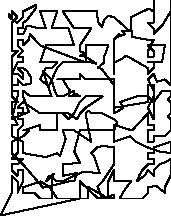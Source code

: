 unitsize(0.001cm);
// 70512.9
draw((200,400)--(200,500));
draw((200,500)--(200,600));
draw((200,600)--(200,700));
draw((200,700)--(300,600));
draw((300,600)--(300,500));
draw((300,500)--(300,400));
draw((300,400)--(400,600));
draw((400,600)--(400,700));
draw((400,700)--(400,800));
draw((400,800)--(300,800));
draw((300,800)--(300,700));
draw((300,700)--(200,800));
draw((200,800)--(200,900));
draw((200,900)--(300,900));
draw((300,900)--(400,1000));
draw((400,1000)--(300,1000));
draw((300,1000)--(200,1000));
draw((200,1000)--(300,1100));
draw((300,1100)--(300,1200));
draw((300,1200)--(300,1300));
draw((300,1300)--(300,1400));
draw((300,1400)--(300,1500));
draw((300,1500)--(400,1600));
draw((400,1600)--(400,1700));
draw((400,1700)--(300,1700));
draw((300,1700)--(300,1800));
draw((300,1800)--(400,1800));
draw((400,1800)--(400,1900));
draw((400,1900)--(300,1900));
draw((300,1900)--(400,2000));
draw((400,2000)--(700,1800));
draw((700,1800)--(800,1800));
draw((800,1800)--(900,1800));
draw((900,1800)--(1100,1800));
draw((1100,1800)--(1200,1700));
draw((1200,1700)--(1300,1800));
draw((1300,1800)--(1400,2000));
draw((1400,2000)--(1500,2100));
draw((1500,2100)--(1600,2100));
draw((1600,2100)--(1700,2100));
draw((1700,2100)--(1800,2100));
draw((1800,2100)--(1500,1900));
draw((1500,1900)--(1400,1800));
draw((1400,1800)--(1350,1700));
draw((1350,1700)--(1200,1800));
draw((1200,1800)--(1000,1800));
draw((1000,1800)--(1000,1629));
draw((1000,1629)--(1000,1500));
draw((1000,1500)--(900,1500));
draw((900,1500)--(800,1500));
draw((800,1500)--(700,1500));
draw((700,1500)--(700,1600));
draw((700,1600)--(400,1500));
draw((400,1500)--(500,1500));
draw((500,1500)--(400,1400));
draw((400,1400)--(200,1300));
draw((200,1300)--(200,1200));
draw((200,1200)--(200,1100));
draw((200,1100)--(400,900));
draw((400,900)--(750,490));
draw((750,490)--(1200,600));
draw((1200,600)--(1300,600));
draw((1300,600)--(1350,750));
draw((1350,750)--(1100,700));
draw((1100,700)--(1100,900));
draw((1100,900)--(1400,930));
draw((1400,930)--(1300,1130));
draw((1300,1130)--(1400,1500));
draw((1400,1500)--(1500,1500));
draw((1500,1500)--(1600,1500));
draw((1600,1500)--(1700,1500));
draw((1700,1500)--(1800,1500));
draw((1800,1500)--(2000,1500));
draw((2000,1500)--(2060,1650));
draw((2060,1650)--(2000,1700));
draw((2000,1700)--(1800,1800));
draw((1800,1800)--(1700,1800));
draw((1700,1800)--(1600,1800));
draw((1600,1800)--(1550,1850));
draw((1550,1850)--(1500,1800));
draw((1500,1800)--(1600,1300));
draw((1600,1300)--(1300,1500));
draw((1300,1500)--(1200,1500));
draw((1200,1500)--(1100,1500));
draw((1100,1500)--(1150,1350));
draw((1150,1350)--(1050,1050));
draw((1050,1050)--(1000,1100));
draw((1000,1100)--(800,1030));
draw((800,1030)--(400,1100));
draw((400,1100)--(400,1200));
draw((400,1200)--(400,1300));
draw((400,1300)--(200,1400));
draw((200,1400)--(200,1500));
draw((200,1500)--(200,1600));
draw((200,1600)--(300,1600));
draw((300,1600)--(200,1800));
draw((200,1800)--(200,1900));
draw((200,1900)--(200,2000));
draw((200,2000)--(300,2000));
draw((300,2000)--(200,2100));
draw((200,2100)--(200,2400));
draw((200,2400)--(200,2600));
draw((200,2600)--(200,2700));
draw((200,2700)--(200,2800));
draw((200,2800)--(300,2900));
draw((300,2900)--(200,2900));
draw((200,2900)--(200,3000));
draw((200,3000)--(200,3100));
draw((200,3100)--(200,3200));
draw((200,3200)--(200,3300));
draw((200,3300)--(200,3400));
draw((200,3400)--(300,3500));
draw((300,3500)--(200,3600));
draw((200,3600)--(200,3500));
draw((200,3500)--(150,3550));
draw((150,3550)--(150,3500));
draw((150,3500)--(300,3400));
draw((300,3400)--(400,3500));
draw((400,3500)--(400,3600));
draw((400,3600)--(620,3709));
draw((620,3709)--(620,3650));
draw((620,3650)--(469,3450));
draw((469,3450)--(400,3400));
draw((400,3400)--(400,3300));
draw((400,3300)--(300,3300));
draw((300,3300)--(300,3200));
draw((300,3200)--(400,3200));
draw((400,3200)--(469,3350));
draw((469,3350)--(700,3300));
draw((700,3300)--(800,3300));
draw((800,3300)--(700,3600));
draw((700,3600)--(800,3600));
draw((800,3600)--(900,3600));
draw((900,3600)--(1000,3600));
draw((1000,3600)--(900,3300));
draw((900,3300)--(1000,3300));
draw((1000,3300)--(1100,3300));
draw((1100,3300)--(1200,3300));
draw((1200,3300)--(1300,3000));
draw((1300,3000)--(1200,3000));
draw((1200,3000)--(1100,3000));
draw((1100,3000)--(1000,3000));
draw((1000,3000)--(900,3000));
draw((900,3000)--(800,3000));
draw((800,3000)--(700,2700));
draw((700,2700)--(800,2700));
draw((800,2700)--(900,2700));
draw((900,2700)--(1000,2700));
draw((1000,2700)--(910,2600));
draw((910,2600)--(800,2600));
draw((800,2600)--(700,2400));
draw((700,2400)--(850,2280));
draw((850,2280)--(1000,2600));
draw((1000,2600)--(1100,2700));
draw((1100,2700)--(1200,2700));
draw((1200,2700)--(1300,2700));
draw((1300,2700)--(1400,2700));
draw((1400,2700)--(1600,2700));
draw((1600,2700)--(1690,2680));
draw((1690,2680)--(1500,2800));
draw((1500,2800)--(1400,2820));
draw((1400,2820)--(1500,2860));
draw((1500,2860)--(1400,2900));
draw((1400,2900)--(1400,3000));
draw((1400,3000)--(1600,3300));
draw((1600,3300)--(1500,3300));
draw((1500,3300)--(1400,3300));
draw((1400,3300)--(1300,3300));
draw((1300,3300)--(1100,3600));
draw((1100,3600)--(1200,3600));
draw((1200,3600)--(1300,3600));
draw((1300,3600)--(1400,3600));
draw((1400,3600)--(1500,3600));
draw((1500,3600)--(1600,3600));
draw((1600,3600)--(1700,3600));
draw((1700,3600)--(1720,3409));
draw((1720,3409)--(1790,3330));
draw((1790,3330)--(1829,3450));
draw((1829,3450)--(1900,3520));
draw((1900,3520)--(2000,3500));
draw((2000,3500)--(2280,3250));
draw((2280,3250)--(2150,3250));
draw((2150,3250)--(2200,3200));
draw((2200,3200)--(2050,3150));
draw((2050,3150)--(2100,3200));
draw((2100,3200)--(2000,3100));
draw((2000,3100)--(2000,3000));
draw((2000,3000)--(2000,2900));
draw((2000,2900)--(2000,2800));
draw((2000,2800)--(2000,2500));
draw((2000,2500)--(2000,2600));
draw((2000,2600)--(2000,2700));
draw((2000,2700)--(2120,2750));
draw((2120,2750)--(2220,2820));
draw((2220,2820)--(2600,2600));
draw((2600,2600)--(2600,2500));
draw((2600,2500)--(2700,2600));
draw((2700,2600)--(2700,2700));
draw((2700,2700)--(2600,2700));
draw((2600,2700)--(2850,2700));
draw((2850,2700)--(2900,3000));
draw((2900,3000)--(2700,3000));
draw((2700,3000)--(2600,3000));
draw((2600,3000)--(2700,2900));
draw((2700,2900)--(2700,2800));
draw((2700,2800)--(2600,2800));
draw((2600,2800)--(2600,2900));
draw((2600,2900)--(2700,3100));
draw((2700,3100)--(2600,3100));
draw((2600,3100)--(2320,3150));
draw((2320,3150)--(2300,3400));
draw((2300,3400)--(2300,3500));
draw((2300,3500)--(2620,3650));
draw((2620,3650)--(2700,3600));
draw((2700,3600)--(2700,3700));
draw((2700,3700)--(2700,3800));
draw((2700,3800)--(2700,3500));
draw((2700,3500)--(2700,3400));
draw((2700,3400)--(2600,3400));
draw((2600,3400)--(2700,3300));
draw((2700,3300)--(2700,3200));
draw((2700,3200)--(2850,3350));
draw((2850,3350)--(3000,3600));
draw((3000,3600)--(3000,3700));
draw((3000,3700)--(3000,3800));
draw((3000,3800)--(3000,3500));
draw((3000,3500)--(3000,3400));
draw((3000,3400)--(3000,3300));
draw((3000,3300)--(3000,3200));
draw((3000,3200)--(3000,3100));
draw((3000,3100)--(3000,3000));
draw((3000,3000)--(3000,2900));
draw((3000,2900)--(3000,2800));
draw((3000,2800)--(3000,2700));
draw((3000,2700)--(3000,2600));
draw((3000,2600)--(3000,2500));
draw((3000,2500)--(3000,2300));
draw((3000,2300)--(2900,2400));
draw((2900,2400)--(2760,2360));
draw((2760,2360)--(2700,2500));
draw((2700,2500)--(2600,2400));
draw((2600,2400)--(2700,2200));
draw((2700,2200)--(2700,1900));
draw((2700,1900)--(2700,1800));
draw((2700,1800)--(2700,1700));
draw((2700,1700)--(2600,1900));
draw((2600,1900)--(2700,2100));
draw((2700,2100)--(2700,2300));
draw((2700,2300)--(2600,2300));
draw((2600,2300)--(2600,2200));
draw((2600,2200)--(2600,2000));
draw((2600,2000)--(2000,1900));
draw((2000,1900)--(2000,2100));
draw((2000,2100)--(2000,2200));
draw((2000,2200)--(2000,2400));
draw((2000,2400)--(1800,2400));
draw((1800,2400)--(1700,2400));
draw((1700,2400)--(1600,2400));
draw((1600,2400)--(1500,2400));
draw((1500,2400)--(1400,2500));
draw((1400,2500)--(1400,2400));
draw((1400,2400)--(1300,2400));
draw((1300,2400)--(1200,2400));
draw((1200,2400)--(1000,2400));
draw((1000,2400)--(1100,2400));
draw((1100,2400)--(1170,2280));
draw((1170,2280)--(1220,2210));
draw((1220,2210)--(1200,2100));
draw((1200,2100)--(1350,2140));
draw((1350,2140)--(1400,2100));
draw((1400,2100)--(1300,2100));
draw((1300,2100)--(1300,2200));
draw((1300,2200)--(1100,2100));
draw((1100,2100)--(1000,2100));
draw((1000,2100)--(950,2220));
draw((950,2220)--(900,2400));
draw((900,2400)--(750,2550));
draw((750,2550)--(800,2400));
draw((800,2400)--(900,2100));
draw((900,2100)--(800,2100));
draw((800,2100)--(700,2100));
draw((700,2100)--(530,2100));
draw((530,2100)--(400,2200));
draw((400,2200)--(400,2100));
draw((400,2100)--(500,1829));
draw((500,1829)--(200,1700));
draw((200,1700)--(300,2100));
draw((300,2100)--(300,2200));
draw((300,2200)--(200,2200));
draw((200,2200)--(200,2300));
draw((200,2300)--(300,2300));
draw((300,2300)--(300,2400));
draw((300,2400)--(400,2300));
draw((400,2300)--(540,2330));
draw((540,2330)--(540,2430));
draw((540,2430)--(469,2550));
draw((469,2550)--(400,2600));
draw((400,2600)--(300,2600));
draw((300,2600)--(400,2500));
draw((400,2500)--(400,2400));
draw((400,2400)--(300,2500));
draw((300,2500)--(200,2500));
draw((200,2500)--(300,2700));
draw((300,2700)--(400,2700));
draw((400,2700)--(400,2800));
draw((400,2800)--(300,2800));
draw((300,2800)--(400,2900));
draw((400,2900)--(300,3000));
draw((300,3000)--(300,3100));
draw((300,3100)--(400,3100));
draw((400,3100)--(400,3000));
draw((400,3000)--(500,3100));
draw((500,3100)--(520,3200));
draw((520,3200)--(700,3000));
draw((700,3000)--(1500,2700));
draw((1500,2700)--(1500,3000));
draw((1500,3000)--(1600,3000));
draw((1600,3000)--(1900,3000));
draw((1900,3000)--(1829,2800));
draw((1829,2800)--(1829,2700));
draw((1829,2700)--(1720,2610));
draw((1720,2610)--(1790,2580));
draw((1790,2580)--(2000,2300));
draw((2000,2300)--(2000,2000));
draw((2000,2000)--(2000,1800));
draw((2000,1800)--(2170,1900));
draw((2170,1900)--(2110,2000));
draw((2110,2000)--(2400,2100));
draw((2400,2100)--(2600,2100));
draw((2600,2100)--(2700,2000));
draw((2700,2000)--(2850,2200));
draw((2850,2200)--(3000,2200));
draw((3000,2200)--(3000,2100));
draw((3000,2100)--(2950,2050));
draw((2950,2050)--(3000,2000));
draw((3000,2000)--(3000,1900));
draw((3000,1900)--(3000,1800));
draw((3000,1800)--(2950,1750));
draw((2950,1750)--(3000,1700));
draw((3000,1700)--(3000,1600));
draw((3000,1600)--(3000,1500));
draw((3000,1500)--(2900,1400));
draw((2900,1400)--(2700,1400));
draw((2700,1400)--(2700,1300));
draw((2700,1300)--(2600,1300));
draw((2600,1300)--(2600,1400));
draw((2600,1400)--(2600,1500));
draw((2600,1500)--(2700,1500));
draw((2700,1500)--(2700,1600));
draw((2700,1600)--(2600,1600));
draw((2600,1600)--(2600,1700));
draw((2600,1700)--(2600,1800));
draw((2600,1800)--(2320,1500));
draw((2320,1500)--(2000,1600));
draw((2000,1600)--(2000,1400));
draw((2000,1400)--(2000,1300));
draw((2000,1300)--(2290,1400));
draw((2290,1400)--(2390,1300));
draw((2390,1300)--(2600,1200));
draw((2600,1200)--(2800,1130));
draw((2800,1130)--(3000,1100));
draw((3000,1100)--(3000,1200));
draw((3000,1200)--(3000,1300));
draw((3000,1300)--(2700,1200));
draw((2700,1200)--(2700,1100));
draw((2700,1100)--(2600,1100));
draw((2600,1100)--(2600,1000));
draw((2600,1000)--(2700,1000));
draw((2700,1000)--(2700,900));
draw((2700,900)--(2600,900));
draw((2600,900)--(2500,800));
draw((2500,800)--(2450,710));
draw((2450,710)--(2400,600));
draw((2400,600)--(2550,710));
draw((2550,710)--(2600,800));
draw((2600,800)--(2700,700));
draw((2700,700)--(2700,800));
draw((2700,800)--(2800,900));
draw((2800,900)--(2930,950));
draw((2930,950)--(3000,1000));
draw((3000,1000)--(3000,900));
draw((3000,900)--(3000,800));
draw((3000,800)--(3000,700));
draw((3000,700)--(2900,500));
draw((2900,500)--(2900,400));
draw((2900,400)--(2750,520));
draw((2750,520)--(2600,500));
draw((2600,500)--(2600,400));
draw((2600,400)--(2500,300));
draw((2500,300)--(2400,300));
draw((2400,300)--(2300,300));
draw((2300,300)--(2200,300));
draw((2200,300)--(2100,300));
draw((2100,300)--(2200,469));
draw((2200,469)--(2300,600));
draw((2300,600)--(2200,600));
draw((2200,600)--(2100,600));
draw((2100,600)--(2000,600));
draw((2000,600)--(2000,800));
draw((2000,800)--(1900,600));
draw((1900,600)--(1900,300));
draw((1900,300)--(1550,500));
draw((1550,500)--(1550,300));
draw((1550,300)--(1300,300));
draw((1300,300)--(1200,300));
draw((1200,300)--(1100,300));
draw((1100,300)--(1000,300));
draw((1000,300)--(850,520));
draw((850,520)--(700,600));
draw((700,600)--(400,500));
draw((400,500)--(400,400));
draw((400,400)--(600,400));
draw((600,400)--(700,300));
draw((700,300)--(800,300));
draw((800,300)--(900,300));
draw((900,300)--(900,600));
draw((900,600)--(939,740));
draw((939,740)--(800,600));
draw((800,600)--(850,700));
draw((850,700)--(1000,600));
draw((1000,600)--(1100,600));
draw((1100,600)--(1300,700));
draw((1300,700)--(1450,770));
draw((1450,770)--(1750,750));
draw((1750,750)--(1650,1050));
draw((1650,1050)--(1600,1100));
draw((1600,1100)--(1700,1200));
draw((1700,1200)--(1800,1230));
draw((1800,1230)--(2000,1200));
draw((2000,1200)--(2000,1100));
draw((2000,1100)--(2000,1000));
draw((2000,1000)--(2000,900));
draw((2000,900)--(1800,600));
draw((1800,600)--(1710,510));
draw((1710,510)--(1800,300));
draw((1800,300)--(2000,370));
draw((2000,370)--(2000,300));
draw((2000,300)--(1710,310));
draw((1710,310)--(1400,600));
draw((1400,600)--(1400,300));
draw((1400,300)--(0,0));
draw((0,0)--(200,400));
